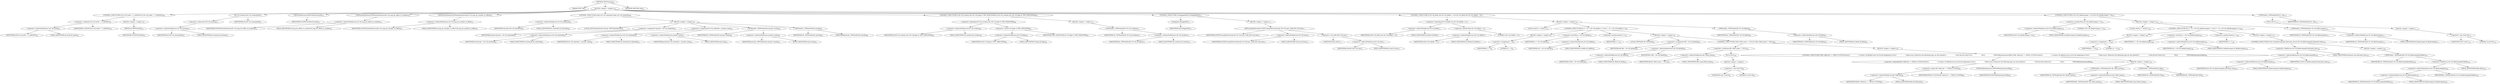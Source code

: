 digraph "TIFFCleanup" {  
"99027" [label = <(METHOD,TIFFCleanup)<SUB>44</SUB>> ]
"99028" [label = <(PARAM,TIFF *tif)<SUB>44</SUB>> ]
"99029" [label = <(BLOCK,&lt;empty&gt;,&lt;empty&gt;)<SUB>45</SUB>> ]
"99030" [label = <(CONTROL_STRUCTURE,if (tif-&gt;tif_mode != O_RDONLY),if (tif-&gt;tif_mode != O_RDONLY))<SUB>49</SUB>> ]
"99031" [label = <(&lt;operator&gt;.notEquals,tif-&gt;tif_mode != O_RDONLY)<SUB>49</SUB>> ]
"99032" [label = <(&lt;operator&gt;.indirectFieldAccess,tif-&gt;tif_mode)<SUB>49</SUB>> ]
"99033" [label = <(IDENTIFIER,tif,tif-&gt;tif_mode != O_RDONLY)<SUB>49</SUB>> ]
"99034" [label = <(FIELD_IDENTIFIER,tif_mode,tif_mode)<SUB>49</SUB>> ]
"99035" [label = <(IDENTIFIER,O_RDONLY,tif-&gt;tif_mode != O_RDONLY)<SUB>49</SUB>> ]
"99036" [label = <(BLOCK,&lt;empty&gt;,&lt;empty&gt;)<SUB>50</SUB>> ]
"99037" [label = <(TIFFFlush,TIFFFlush(tif))<SUB>50</SUB>> ]
"99038" [label = <(IDENTIFIER,tif,TIFFFlush(tif))<SUB>50</SUB>> ]
"99039" [label = <(*tif-&gt;tif_cleanup,(*tif-&gt;tif_cleanup)(tif))<SUB>51</SUB>> ]
"99040" [label = <(&lt;operator&gt;.indirection,*tif-&gt;tif_cleanup)<SUB>51</SUB>> ]
"99041" [label = <(&lt;operator&gt;.indirectFieldAccess,tif-&gt;tif_cleanup)<SUB>51</SUB>> ]
"99042" [label = <(IDENTIFIER,tif,(*tif-&gt;tif_cleanup)(tif))<SUB>51</SUB>> ]
"99043" [label = <(FIELD_IDENTIFIER,tif_cleanup,tif_cleanup)<SUB>51</SUB>> ]
"99044" [label = <(IDENTIFIER,tif,(*tif-&gt;tif_cleanup)(tif))<SUB>51</SUB>> ]
"99045" [label = <(TIFFFreeDirectory,TIFFFreeDirectory(tif))<SUB>52</SUB>> ]
"99046" [label = <(IDENTIFIER,tif,TIFFFreeDirectory(tif))<SUB>52</SUB>> ]
"99047" [label = <(TIFFHashSetDestroy,TIFFHashSetDestroy(tif-&gt;tif_map_dir_offset_to_number))<SUB>54</SUB>> ]
"99048" [label = <(&lt;operator&gt;.indirectFieldAccess,tif-&gt;tif_map_dir_offset_to_number)<SUB>54</SUB>> ]
"99049" [label = <(IDENTIFIER,tif,TIFFHashSetDestroy(tif-&gt;tif_map_dir_offset_to_number))<SUB>54</SUB>> ]
"99050" [label = <(FIELD_IDENTIFIER,tif_map_dir_offset_to_number,tif_map_dir_offset_to_number)<SUB>54</SUB>> ]
"99051" [label = <(TIFFHashSetDestroy,TIFFHashSetDestroy(tif-&gt;tif_map_dir_number_to_offset))<SUB>55</SUB>> ]
"99052" [label = <(&lt;operator&gt;.indirectFieldAccess,tif-&gt;tif_map_dir_number_to_offset)<SUB>55</SUB>> ]
"99053" [label = <(IDENTIFIER,tif,TIFFHashSetDestroy(tif-&gt;tif_map_dir_number_to_offset))<SUB>55</SUB>> ]
"99054" [label = <(FIELD_IDENTIFIER,tif_map_dir_number_to_offset,tif_map_dir_number_to_offset)<SUB>55</SUB>> ]
"99055" [label = <(CONTROL_STRUCTURE,while (tif-&gt;tif_clientinfo),while (tif-&gt;tif_clientinfo))<SUB>60</SUB>> ]
"99056" [label = <(&lt;operator&gt;.indirectFieldAccess,tif-&gt;tif_clientinfo)<SUB>60</SUB>> ]
"99057" [label = <(IDENTIFIER,tif,while (tif-&gt;tif_clientinfo))<SUB>60</SUB>> ]
"99058" [label = <(FIELD_IDENTIFIER,tif_clientinfo,tif_clientinfo)<SUB>60</SUB>> ]
"99059" [label = <(BLOCK,&lt;empty&gt;,&lt;empty&gt;)<SUB>61</SUB>> ]
"99060" [label = <(LOCAL,TIFFClientInfoLink* psLink: TIFFClientInfoLink)<SUB>62</SUB>> ]
"99061" [label = <(&lt;operator&gt;.assignment,*psLink = tif-&gt;tif_clientinfo)<SUB>62</SUB>> ]
"99062" [label = <(IDENTIFIER,psLink,*psLink = tif-&gt;tif_clientinfo)<SUB>62</SUB>> ]
"99063" [label = <(&lt;operator&gt;.indirectFieldAccess,tif-&gt;tif_clientinfo)<SUB>62</SUB>> ]
"99064" [label = <(IDENTIFIER,tif,*psLink = tif-&gt;tif_clientinfo)<SUB>62</SUB>> ]
"99065" [label = <(FIELD_IDENTIFIER,tif_clientinfo,tif_clientinfo)<SUB>62</SUB>> ]
"99066" [label = <(&lt;operator&gt;.assignment,tif-&gt;tif_clientinfo = psLink-&gt;next)<SUB>64</SUB>> ]
"99067" [label = <(&lt;operator&gt;.indirectFieldAccess,tif-&gt;tif_clientinfo)<SUB>64</SUB>> ]
"99068" [label = <(IDENTIFIER,tif,tif-&gt;tif_clientinfo = psLink-&gt;next)<SUB>64</SUB>> ]
"99069" [label = <(FIELD_IDENTIFIER,tif_clientinfo,tif_clientinfo)<SUB>64</SUB>> ]
"99070" [label = <(&lt;operator&gt;.indirectFieldAccess,psLink-&gt;next)<SUB>64</SUB>> ]
"99071" [label = <(IDENTIFIER,psLink,tif-&gt;tif_clientinfo = psLink-&gt;next)<SUB>64</SUB>> ]
"99072" [label = <(FIELD_IDENTIFIER,next,next)<SUB>64</SUB>> ]
"99073" [label = <(_TIFFfreeExt,_TIFFfreeExt(tif, psLink-&gt;name))<SUB>65</SUB>> ]
"99074" [label = <(IDENTIFIER,tif,_TIFFfreeExt(tif, psLink-&gt;name))<SUB>65</SUB>> ]
"99075" [label = <(&lt;operator&gt;.indirectFieldAccess,psLink-&gt;name)<SUB>65</SUB>> ]
"99076" [label = <(IDENTIFIER,psLink,_TIFFfreeExt(tif, psLink-&gt;name))<SUB>65</SUB>> ]
"99077" [label = <(FIELD_IDENTIFIER,name,name)<SUB>65</SUB>> ]
"99078" [label = <(_TIFFfreeExt,_TIFFfreeExt(tif, psLink))<SUB>66</SUB>> ]
"99079" [label = <(IDENTIFIER,tif,_TIFFfreeExt(tif, psLink))<SUB>66</SUB>> ]
"99080" [label = <(IDENTIFIER,psLink,_TIFFfreeExt(tif, psLink))<SUB>66</SUB>> ]
"99081" [label = <(CONTROL_STRUCTURE,if (tif-&gt;tif_rawdata &amp;&amp; (tif-&gt;tif_flags &amp; TIFF_MYBUFFER)),if (tif-&gt;tif_rawdata &amp;&amp; (tif-&gt;tif_flags &amp; TIFF_MYBUFFER)))<SUB>69</SUB>> ]
"99082" [label = <(&lt;operator&gt;.logicalAnd,tif-&gt;tif_rawdata &amp;&amp; (tif-&gt;tif_flags &amp; TIFF_MYBUFFER))<SUB>69</SUB>> ]
"99083" [label = <(&lt;operator&gt;.indirectFieldAccess,tif-&gt;tif_rawdata)<SUB>69</SUB>> ]
"99084" [label = <(IDENTIFIER,tif,tif-&gt;tif_rawdata &amp;&amp; (tif-&gt;tif_flags &amp; TIFF_MYBUFFER))<SUB>69</SUB>> ]
"99085" [label = <(FIELD_IDENTIFIER,tif_rawdata,tif_rawdata)<SUB>69</SUB>> ]
"99086" [label = <(&lt;operator&gt;.and,tif-&gt;tif_flags &amp; TIFF_MYBUFFER)<SUB>69</SUB>> ]
"99087" [label = <(&lt;operator&gt;.indirectFieldAccess,tif-&gt;tif_flags)<SUB>69</SUB>> ]
"99088" [label = <(IDENTIFIER,tif,tif-&gt;tif_flags &amp; TIFF_MYBUFFER)<SUB>69</SUB>> ]
"99089" [label = <(FIELD_IDENTIFIER,tif_flags,tif_flags)<SUB>69</SUB>> ]
"99090" [label = <(IDENTIFIER,TIFF_MYBUFFER,tif-&gt;tif_flags &amp; TIFF_MYBUFFER)<SUB>69</SUB>> ]
"99091" [label = <(BLOCK,&lt;empty&gt;,&lt;empty&gt;)<SUB>70</SUB>> ]
"99092" [label = <(_TIFFfreeExt,_TIFFfreeExt(tif, tif-&gt;tif_rawdata))<SUB>70</SUB>> ]
"99093" [label = <(IDENTIFIER,tif,_TIFFfreeExt(tif, tif-&gt;tif_rawdata))<SUB>70</SUB>> ]
"99094" [label = <(&lt;operator&gt;.indirectFieldAccess,tif-&gt;tif_rawdata)<SUB>70</SUB>> ]
"99095" [label = <(IDENTIFIER,tif,_TIFFfreeExt(tif, tif-&gt;tif_rawdata))<SUB>70</SUB>> ]
"99096" [label = <(FIELD_IDENTIFIER,tif_rawdata,tif_rawdata)<SUB>70</SUB>> ]
"99097" [label = <(CONTROL_STRUCTURE,if (isMapped(tif)),if (isMapped(tif)))<SUB>71</SUB>> ]
"99098" [label = <(isMapped,isMapped(tif))<SUB>71</SUB>> ]
"99099" [label = <(IDENTIFIER,tif,isMapped(tif))<SUB>71</SUB>> ]
"99100" [label = <(BLOCK,&lt;empty&gt;,&lt;empty&gt;)<SUB>72</SUB>> ]
"99101" [label = <(TIFFUnmapFileContents,TIFFUnmapFileContents(tif, tif-&gt;tif_base, (toff_t)tif-&gt;tif_size))<SUB>72</SUB>> ]
"99102" [label = <(IDENTIFIER,tif,TIFFUnmapFileContents(tif, tif-&gt;tif_base, (toff_t)tif-&gt;tif_size))<SUB>72</SUB>> ]
"99103" [label = <(&lt;operator&gt;.indirectFieldAccess,tif-&gt;tif_base)<SUB>72</SUB>> ]
"99104" [label = <(IDENTIFIER,tif,TIFFUnmapFileContents(tif, tif-&gt;tif_base, (toff_t)tif-&gt;tif_size))<SUB>72</SUB>> ]
"99105" [label = <(FIELD_IDENTIFIER,tif_base,tif_base)<SUB>72</SUB>> ]
"99106" [label = <(&lt;operator&gt;.cast,(toff_t)tif-&gt;tif_size)<SUB>72</SUB>> ]
"99107" [label = <(UNKNOWN,toff_t,toff_t)<SUB>72</SUB>> ]
"99108" [label = <(&lt;operator&gt;.indirectFieldAccess,tif-&gt;tif_size)<SUB>72</SUB>> ]
"99109" [label = <(IDENTIFIER,tif,(toff_t)tif-&gt;tif_size)<SUB>72</SUB>> ]
"99110" [label = <(FIELD_IDENTIFIER,tif_size,tif_size)<SUB>72</SUB>> ]
"99111" [label = <(CONTROL_STRUCTURE,if (tif-&gt;tif_fields &amp;&amp; tif-&gt;tif_nfields &gt; 0),if (tif-&gt;tif_fields &amp;&amp; tif-&gt;tif_nfields &gt; 0))<SUB>77</SUB>> ]
"99112" [label = <(&lt;operator&gt;.logicalAnd,tif-&gt;tif_fields &amp;&amp; tif-&gt;tif_nfields &gt; 0)<SUB>77</SUB>> ]
"99113" [label = <(&lt;operator&gt;.indirectFieldAccess,tif-&gt;tif_fields)<SUB>77</SUB>> ]
"99114" [label = <(IDENTIFIER,tif,tif-&gt;tif_fields &amp;&amp; tif-&gt;tif_nfields &gt; 0)<SUB>77</SUB>> ]
"99115" [label = <(FIELD_IDENTIFIER,tif_fields,tif_fields)<SUB>77</SUB>> ]
"99116" [label = <(&lt;operator&gt;.greaterThan,tif-&gt;tif_nfields &gt; 0)<SUB>77</SUB>> ]
"99117" [label = <(&lt;operator&gt;.indirectFieldAccess,tif-&gt;tif_nfields)<SUB>77</SUB>> ]
"99118" [label = <(IDENTIFIER,tif,tif-&gt;tif_nfields &gt; 0)<SUB>77</SUB>> ]
"99119" [label = <(FIELD_IDENTIFIER,tif_nfields,tif_nfields)<SUB>77</SUB>> ]
"99120" [label = <(LITERAL,0,tif-&gt;tif_nfields &gt; 0)<SUB>77</SUB>> ]
"99121" [label = <(BLOCK,&lt;empty&gt;,&lt;empty&gt;)<SUB>78</SUB>> ]
"99122" [label = <(LOCAL,uint32_t i: uint32_t)<SUB>79</SUB>> ]
"99123" [label = <(CONTROL_STRUCTURE,for (i = 0;i &lt; tif-&gt;tif_nfields;i++),for (i = 0;i &lt; tif-&gt;tif_nfields;i++))<SUB>81</SUB>> ]
"99124" [label = <(BLOCK,&lt;empty&gt;,&lt;empty&gt;)<SUB>81</SUB>> ]
"99125" [label = <(&lt;operator&gt;.assignment,i = 0)<SUB>81</SUB>> ]
"99126" [label = <(IDENTIFIER,i,i = 0)<SUB>81</SUB>> ]
"99127" [label = <(LITERAL,0,i = 0)<SUB>81</SUB>> ]
"99128" [label = <(&lt;operator&gt;.lessThan,i &lt; tif-&gt;tif_nfields)<SUB>81</SUB>> ]
"99129" [label = <(IDENTIFIER,i,i &lt; tif-&gt;tif_nfields)<SUB>81</SUB>> ]
"99130" [label = <(&lt;operator&gt;.indirectFieldAccess,tif-&gt;tif_nfields)<SUB>81</SUB>> ]
"99131" [label = <(IDENTIFIER,tif,i &lt; tif-&gt;tif_nfields)<SUB>81</SUB>> ]
"99132" [label = <(FIELD_IDENTIFIER,tif_nfields,tif_nfields)<SUB>81</SUB>> ]
"99133" [label = <(&lt;operator&gt;.postIncrement,i++)<SUB>81</SUB>> ]
"99134" [label = <(IDENTIFIER,i,i++)<SUB>81</SUB>> ]
"99135" [label = <(BLOCK,&lt;empty&gt;,&lt;empty&gt;)<SUB>82</SUB>> ]
"99136" [label = <(LOCAL,TIFFField* fld: TIFFField)<SUB>83</SUB>> ]
"99137" [label = <(&lt;operator&gt;.assignment,*fld = tif-&gt;tif_fields[i])<SUB>83</SUB>> ]
"99138" [label = <(IDENTIFIER,fld,*fld = tif-&gt;tif_fields[i])<SUB>83</SUB>> ]
"99139" [label = <(&lt;operator&gt;.indirectIndexAccess,tif-&gt;tif_fields[i])<SUB>83</SUB>> ]
"99140" [label = <(&lt;operator&gt;.indirectFieldAccess,tif-&gt;tif_fields)<SUB>83</SUB>> ]
"99141" [label = <(IDENTIFIER,tif,*fld = tif-&gt;tif_fields[i])<SUB>83</SUB>> ]
"99142" [label = <(FIELD_IDENTIFIER,tif_fields,tif_fields)<SUB>83</SUB>> ]
"99143" [label = <(IDENTIFIER,i,*fld = tif-&gt;tif_fields[i])<SUB>83</SUB>> ]
"99144" [label = <(CONTROL_STRUCTURE,if (fld-&gt;field_name != NULL),if (fld-&gt;field_name != NULL))<SUB>84</SUB>> ]
"99145" [label = <(&lt;operator&gt;.notEquals,fld-&gt;field_name != NULL)<SUB>84</SUB>> ]
"99146" [label = <(&lt;operator&gt;.indirectFieldAccess,fld-&gt;field_name)<SUB>84</SUB>> ]
"99147" [label = <(IDENTIFIER,fld,fld-&gt;field_name != NULL)<SUB>84</SUB>> ]
"99148" [label = <(FIELD_IDENTIFIER,field_name,field_name)<SUB>84</SUB>> ]
"99149" [label = <(NULL,NULL)<SUB>84</SUB>> ]
"99150" [label = <(BLOCK,&lt;empty&gt;,&lt;empty&gt;)> ]
"99151" [label = <(&lt;operator&gt;.cast,(void *)0)<SUB>84</SUB>> ]
"99152" [label = <(UNKNOWN,void *,void *)<SUB>84</SUB>> ]
"99153" [label = <(LITERAL,0,(void *)0)<SUB>84</SUB>> ]
"99154" [label = <(BLOCK,&lt;empty&gt;,&lt;empty&gt;)<SUB>85</SUB>> ]
"99155" [label = <(CONTROL_STRUCTURE,if (fld-&gt;field_bit == FIELD_CUSTOM &amp;&amp;\012                    /* caution: tif_fields[i] must not be the beginning of a\012                     * fields-array. Otherwise the following tags are also freed\012                     * with the first free().\012                     */\012                    TIFFFieldIsAnonymous(fld)),if (fld-&gt;field_bit == FIELD_CUSTOM &amp;&amp;\012                    /* caution: tif_fields[i] must not be the beginning of a\012                     * fields-array. Otherwise the following tags are also freed\012                     * with the first free().\012                     */\012                    TIFFFieldIsAnonymous(fld)))<SUB>86</SUB>> ]
"99156" [label = <(&lt;operator&gt;.logicalAnd,fld-&gt;field_bit == FIELD_CUSTOM &amp;&amp;\012                    /* caution: tif_fields[i] must not be the beginning of a\012                     * fields-array. Otherwise the following tags are also freed\012                     * with the first free().\012                     */\012                    TIFFFieldIsAnonymous(fld))<SUB>86</SUB>> ]
"99157" [label = <(&lt;operator&gt;.equals,fld-&gt;field_bit == FIELD_CUSTOM)<SUB>86</SUB>> ]
"99158" [label = <(&lt;operator&gt;.indirectFieldAccess,fld-&gt;field_bit)<SUB>86</SUB>> ]
"99159" [label = <(IDENTIFIER,fld,fld-&gt;field_bit == FIELD_CUSTOM)<SUB>86</SUB>> ]
"99160" [label = <(FIELD_IDENTIFIER,field_bit,field_bit)<SUB>86</SUB>> ]
"99161" [label = <(IDENTIFIER,FIELD_CUSTOM,fld-&gt;field_bit == FIELD_CUSTOM)<SUB>86</SUB>> ]
"99162" [label = <(TIFFFieldIsAnonymous,TIFFFieldIsAnonymous(fld))<SUB>91</SUB>> ]
"99163" [label = <(IDENTIFIER,fld,TIFFFieldIsAnonymous(fld))<SUB>91</SUB>> ]
"99164" [label = <(BLOCK,&lt;empty&gt;,&lt;empty&gt;)<SUB>92</SUB>> ]
"99165" [label = <(_TIFFfreeExt,_TIFFfreeExt(tif, fld-&gt;field_name))<SUB>93</SUB>> ]
"99166" [label = <(IDENTIFIER,tif,_TIFFfreeExt(tif, fld-&gt;field_name))<SUB>93</SUB>> ]
"99167" [label = <(&lt;operator&gt;.indirectFieldAccess,fld-&gt;field_name)<SUB>93</SUB>> ]
"99168" [label = <(IDENTIFIER,fld,_TIFFfreeExt(tif, fld-&gt;field_name))<SUB>93</SUB>> ]
"99169" [label = <(FIELD_IDENTIFIER,field_name,field_name)<SUB>93</SUB>> ]
"99170" [label = <(_TIFFfreeExt,_TIFFfreeExt(tif, fld))<SUB>94</SUB>> ]
"99171" [label = <(IDENTIFIER,tif,_TIFFfreeExt(tif, fld))<SUB>94</SUB>> ]
"99172" [label = <(IDENTIFIER,fld,_TIFFfreeExt(tif, fld))<SUB>94</SUB>> ]
"99173" [label = <(_TIFFfreeExt,_TIFFfreeExt(tif, tif-&gt;tif_fields))<SUB>99</SUB>> ]
"99174" [label = <(IDENTIFIER,tif,_TIFFfreeExt(tif, tif-&gt;tif_fields))<SUB>99</SUB>> ]
"99175" [label = <(&lt;operator&gt;.indirectFieldAccess,tif-&gt;tif_fields)<SUB>99</SUB>> ]
"99176" [label = <(IDENTIFIER,tif,_TIFFfreeExt(tif, tif-&gt;tif_fields))<SUB>99</SUB>> ]
"99177" [label = <(FIELD_IDENTIFIER,tif_fields,tif_fields)<SUB>99</SUB>> ]
"99178" [label = <(CONTROL_STRUCTURE,if (tif-&gt;tif_nfieldscompat &gt; 0),if (tif-&gt;tif_nfieldscompat &gt; 0))<SUB>102</SUB>> ]
"99179" [label = <(&lt;operator&gt;.greaterThan,tif-&gt;tif_nfieldscompat &gt; 0)<SUB>102</SUB>> ]
"99180" [label = <(&lt;operator&gt;.indirectFieldAccess,tif-&gt;tif_nfieldscompat)<SUB>102</SUB>> ]
"99181" [label = <(IDENTIFIER,tif,tif-&gt;tif_nfieldscompat &gt; 0)<SUB>102</SUB>> ]
"99182" [label = <(FIELD_IDENTIFIER,tif_nfieldscompat,tif_nfieldscompat)<SUB>102</SUB>> ]
"99183" [label = <(LITERAL,0,tif-&gt;tif_nfieldscompat &gt; 0)<SUB>102</SUB>> ]
"99184" [label = <(BLOCK,&lt;empty&gt;,&lt;empty&gt;)<SUB>103</SUB>> ]
"99185" [label = <(LOCAL,uint32_t i: uint32_t)<SUB>104</SUB>> ]
"99186" [label = <(CONTROL_STRUCTURE,for (i = 0;i &lt; tif-&gt;tif_nfieldscompat;i++),for (i = 0;i &lt; tif-&gt;tif_nfieldscompat;i++))<SUB>106</SUB>> ]
"99187" [label = <(BLOCK,&lt;empty&gt;,&lt;empty&gt;)<SUB>106</SUB>> ]
"99188" [label = <(&lt;operator&gt;.assignment,i = 0)<SUB>106</SUB>> ]
"99189" [label = <(IDENTIFIER,i,i = 0)<SUB>106</SUB>> ]
"99190" [label = <(LITERAL,0,i = 0)<SUB>106</SUB>> ]
"99191" [label = <(&lt;operator&gt;.lessThan,i &lt; tif-&gt;tif_nfieldscompat)<SUB>106</SUB>> ]
"99192" [label = <(IDENTIFIER,i,i &lt; tif-&gt;tif_nfieldscompat)<SUB>106</SUB>> ]
"99193" [label = <(&lt;operator&gt;.indirectFieldAccess,tif-&gt;tif_nfieldscompat)<SUB>106</SUB>> ]
"99194" [label = <(IDENTIFIER,tif,i &lt; tif-&gt;tif_nfieldscompat)<SUB>106</SUB>> ]
"99195" [label = <(FIELD_IDENTIFIER,tif_nfieldscompat,tif_nfieldscompat)<SUB>106</SUB>> ]
"99196" [label = <(&lt;operator&gt;.postIncrement,i++)<SUB>106</SUB>> ]
"99197" [label = <(IDENTIFIER,i,i++)<SUB>106</SUB>> ]
"99198" [label = <(BLOCK,&lt;empty&gt;,&lt;empty&gt;)<SUB>107</SUB>> ]
"99199" [label = <(CONTROL_STRUCTURE,if (tif-&gt;tif_fieldscompat[i].allocated_size),if (tif-&gt;tif_fieldscompat[i].allocated_size))<SUB>108</SUB>> ]
"99200" [label = <(&lt;operator&gt;.fieldAccess,tif-&gt;tif_fieldscompat[i].allocated_size)<SUB>108</SUB>> ]
"99201" [label = <(&lt;operator&gt;.indirectIndexAccess,tif-&gt;tif_fieldscompat[i])<SUB>108</SUB>> ]
"99202" [label = <(&lt;operator&gt;.indirectFieldAccess,tif-&gt;tif_fieldscompat)<SUB>108</SUB>> ]
"99203" [label = <(IDENTIFIER,tif,if (tif-&gt;tif_fieldscompat[i].allocated_size))<SUB>108</SUB>> ]
"99204" [label = <(FIELD_IDENTIFIER,tif_fieldscompat,tif_fieldscompat)<SUB>108</SUB>> ]
"99205" [label = <(IDENTIFIER,i,if (tif-&gt;tif_fieldscompat[i].allocated_size))<SUB>108</SUB>> ]
"99206" [label = <(FIELD_IDENTIFIER,allocated_size,allocated_size)<SUB>108</SUB>> ]
"99207" [label = <(BLOCK,&lt;empty&gt;,&lt;empty&gt;)<SUB>109</SUB>> ]
"99208" [label = <(_TIFFfreeExt,_TIFFfreeExt(tif, tif-&gt;tif_fieldscompat[i].fields))<SUB>109</SUB>> ]
"99209" [label = <(IDENTIFIER,tif,_TIFFfreeExt(tif, tif-&gt;tif_fieldscompat[i].fields))<SUB>109</SUB>> ]
"99210" [label = <(&lt;operator&gt;.fieldAccess,tif-&gt;tif_fieldscompat[i].fields)<SUB>109</SUB>> ]
"99211" [label = <(&lt;operator&gt;.indirectIndexAccess,tif-&gt;tif_fieldscompat[i])<SUB>109</SUB>> ]
"99212" [label = <(&lt;operator&gt;.indirectFieldAccess,tif-&gt;tif_fieldscompat)<SUB>109</SUB>> ]
"99213" [label = <(IDENTIFIER,tif,_TIFFfreeExt(tif, tif-&gt;tif_fieldscompat[i].fields))<SUB>109</SUB>> ]
"99214" [label = <(FIELD_IDENTIFIER,tif_fieldscompat,tif_fieldscompat)<SUB>109</SUB>> ]
"99215" [label = <(IDENTIFIER,i,_TIFFfreeExt(tif, tif-&gt;tif_fieldscompat[i].fields))<SUB>109</SUB>> ]
"99216" [label = <(FIELD_IDENTIFIER,fields,fields)<SUB>109</SUB>> ]
"99217" [label = <(_TIFFfreeExt,_TIFFfreeExt(tif, tif-&gt;tif_fieldscompat))<SUB>111</SUB>> ]
"99218" [label = <(IDENTIFIER,tif,_TIFFfreeExt(tif, tif-&gt;tif_fieldscompat))<SUB>111</SUB>> ]
"99219" [label = <(&lt;operator&gt;.indirectFieldAccess,tif-&gt;tif_fieldscompat)<SUB>111</SUB>> ]
"99220" [label = <(IDENTIFIER,tif,_TIFFfreeExt(tif, tif-&gt;tif_fieldscompat))<SUB>111</SUB>> ]
"99221" [label = <(FIELD_IDENTIFIER,tif_fieldscompat,tif_fieldscompat)<SUB>111</SUB>> ]
"99222" [label = <(_TIFFfreeExt,_TIFFfreeExt(NULL, tif))<SUB>114</SUB>> ]
"99223" [label = <(NULL,NULL)<SUB>114</SUB>> ]
"99224" [label = <(BLOCK,&lt;empty&gt;,&lt;empty&gt;)> ]
"99225" [label = <(&lt;operator&gt;.cast,(void *)0)<SUB>114</SUB>> ]
"99226" [label = <(UNKNOWN,void *,void *)<SUB>114</SUB>> ]
"99227" [label = <(LITERAL,0,(void *)0)<SUB>114</SUB>> ]
"99228" [label = <(IDENTIFIER,tif,_TIFFfreeExt(NULL, tif))<SUB>114</SUB>> ]
"99229" [label = <(METHOD_RETURN,void)<SUB>44</SUB>> ]
  "99027" -> "99028" 
  "99027" -> "99029" 
  "99027" -> "99229" 
  "99029" -> "99030" 
  "99029" -> "99039" 
  "99029" -> "99045" 
  "99029" -> "99047" 
  "99029" -> "99051" 
  "99029" -> "99055" 
  "99029" -> "99081" 
  "99029" -> "99097" 
  "99029" -> "99111" 
  "99029" -> "99178" 
  "99029" -> "99222" 
  "99030" -> "99031" 
  "99030" -> "99036" 
  "99031" -> "99032" 
  "99031" -> "99035" 
  "99032" -> "99033" 
  "99032" -> "99034" 
  "99036" -> "99037" 
  "99037" -> "99038" 
  "99039" -> "99040" 
  "99039" -> "99044" 
  "99040" -> "99041" 
  "99041" -> "99042" 
  "99041" -> "99043" 
  "99045" -> "99046" 
  "99047" -> "99048" 
  "99048" -> "99049" 
  "99048" -> "99050" 
  "99051" -> "99052" 
  "99052" -> "99053" 
  "99052" -> "99054" 
  "99055" -> "99056" 
  "99055" -> "99059" 
  "99056" -> "99057" 
  "99056" -> "99058" 
  "99059" -> "99060" 
  "99059" -> "99061" 
  "99059" -> "99066" 
  "99059" -> "99073" 
  "99059" -> "99078" 
  "99061" -> "99062" 
  "99061" -> "99063" 
  "99063" -> "99064" 
  "99063" -> "99065" 
  "99066" -> "99067" 
  "99066" -> "99070" 
  "99067" -> "99068" 
  "99067" -> "99069" 
  "99070" -> "99071" 
  "99070" -> "99072" 
  "99073" -> "99074" 
  "99073" -> "99075" 
  "99075" -> "99076" 
  "99075" -> "99077" 
  "99078" -> "99079" 
  "99078" -> "99080" 
  "99081" -> "99082" 
  "99081" -> "99091" 
  "99082" -> "99083" 
  "99082" -> "99086" 
  "99083" -> "99084" 
  "99083" -> "99085" 
  "99086" -> "99087" 
  "99086" -> "99090" 
  "99087" -> "99088" 
  "99087" -> "99089" 
  "99091" -> "99092" 
  "99092" -> "99093" 
  "99092" -> "99094" 
  "99094" -> "99095" 
  "99094" -> "99096" 
  "99097" -> "99098" 
  "99097" -> "99100" 
  "99098" -> "99099" 
  "99100" -> "99101" 
  "99101" -> "99102" 
  "99101" -> "99103" 
  "99101" -> "99106" 
  "99103" -> "99104" 
  "99103" -> "99105" 
  "99106" -> "99107" 
  "99106" -> "99108" 
  "99108" -> "99109" 
  "99108" -> "99110" 
  "99111" -> "99112" 
  "99111" -> "99121" 
  "99112" -> "99113" 
  "99112" -> "99116" 
  "99113" -> "99114" 
  "99113" -> "99115" 
  "99116" -> "99117" 
  "99116" -> "99120" 
  "99117" -> "99118" 
  "99117" -> "99119" 
  "99121" -> "99122" 
  "99121" -> "99123" 
  "99121" -> "99173" 
  "99123" -> "99124" 
  "99123" -> "99128" 
  "99123" -> "99133" 
  "99123" -> "99135" 
  "99124" -> "99125" 
  "99125" -> "99126" 
  "99125" -> "99127" 
  "99128" -> "99129" 
  "99128" -> "99130" 
  "99130" -> "99131" 
  "99130" -> "99132" 
  "99133" -> "99134" 
  "99135" -> "99136" 
  "99135" -> "99137" 
  "99135" -> "99144" 
  "99137" -> "99138" 
  "99137" -> "99139" 
  "99139" -> "99140" 
  "99139" -> "99143" 
  "99140" -> "99141" 
  "99140" -> "99142" 
  "99144" -> "99145" 
  "99144" -> "99154" 
  "99145" -> "99146" 
  "99145" -> "99149" 
  "99146" -> "99147" 
  "99146" -> "99148" 
  "99149" -> "99150" 
  "99150" -> "99151" 
  "99151" -> "99152" 
  "99151" -> "99153" 
  "99154" -> "99155" 
  "99155" -> "99156" 
  "99155" -> "99164" 
  "99156" -> "99157" 
  "99156" -> "99162" 
  "99157" -> "99158" 
  "99157" -> "99161" 
  "99158" -> "99159" 
  "99158" -> "99160" 
  "99162" -> "99163" 
  "99164" -> "99165" 
  "99164" -> "99170" 
  "99165" -> "99166" 
  "99165" -> "99167" 
  "99167" -> "99168" 
  "99167" -> "99169" 
  "99170" -> "99171" 
  "99170" -> "99172" 
  "99173" -> "99174" 
  "99173" -> "99175" 
  "99175" -> "99176" 
  "99175" -> "99177" 
  "99178" -> "99179" 
  "99178" -> "99184" 
  "99179" -> "99180" 
  "99179" -> "99183" 
  "99180" -> "99181" 
  "99180" -> "99182" 
  "99184" -> "99185" 
  "99184" -> "99186" 
  "99184" -> "99217" 
  "99186" -> "99187" 
  "99186" -> "99191" 
  "99186" -> "99196" 
  "99186" -> "99198" 
  "99187" -> "99188" 
  "99188" -> "99189" 
  "99188" -> "99190" 
  "99191" -> "99192" 
  "99191" -> "99193" 
  "99193" -> "99194" 
  "99193" -> "99195" 
  "99196" -> "99197" 
  "99198" -> "99199" 
  "99199" -> "99200" 
  "99199" -> "99207" 
  "99200" -> "99201" 
  "99200" -> "99206" 
  "99201" -> "99202" 
  "99201" -> "99205" 
  "99202" -> "99203" 
  "99202" -> "99204" 
  "99207" -> "99208" 
  "99208" -> "99209" 
  "99208" -> "99210" 
  "99210" -> "99211" 
  "99210" -> "99216" 
  "99211" -> "99212" 
  "99211" -> "99215" 
  "99212" -> "99213" 
  "99212" -> "99214" 
  "99217" -> "99218" 
  "99217" -> "99219" 
  "99219" -> "99220" 
  "99219" -> "99221" 
  "99222" -> "99223" 
  "99222" -> "99228" 
  "99223" -> "99224" 
  "99224" -> "99225" 
  "99225" -> "99226" 
  "99225" -> "99227" 
}
